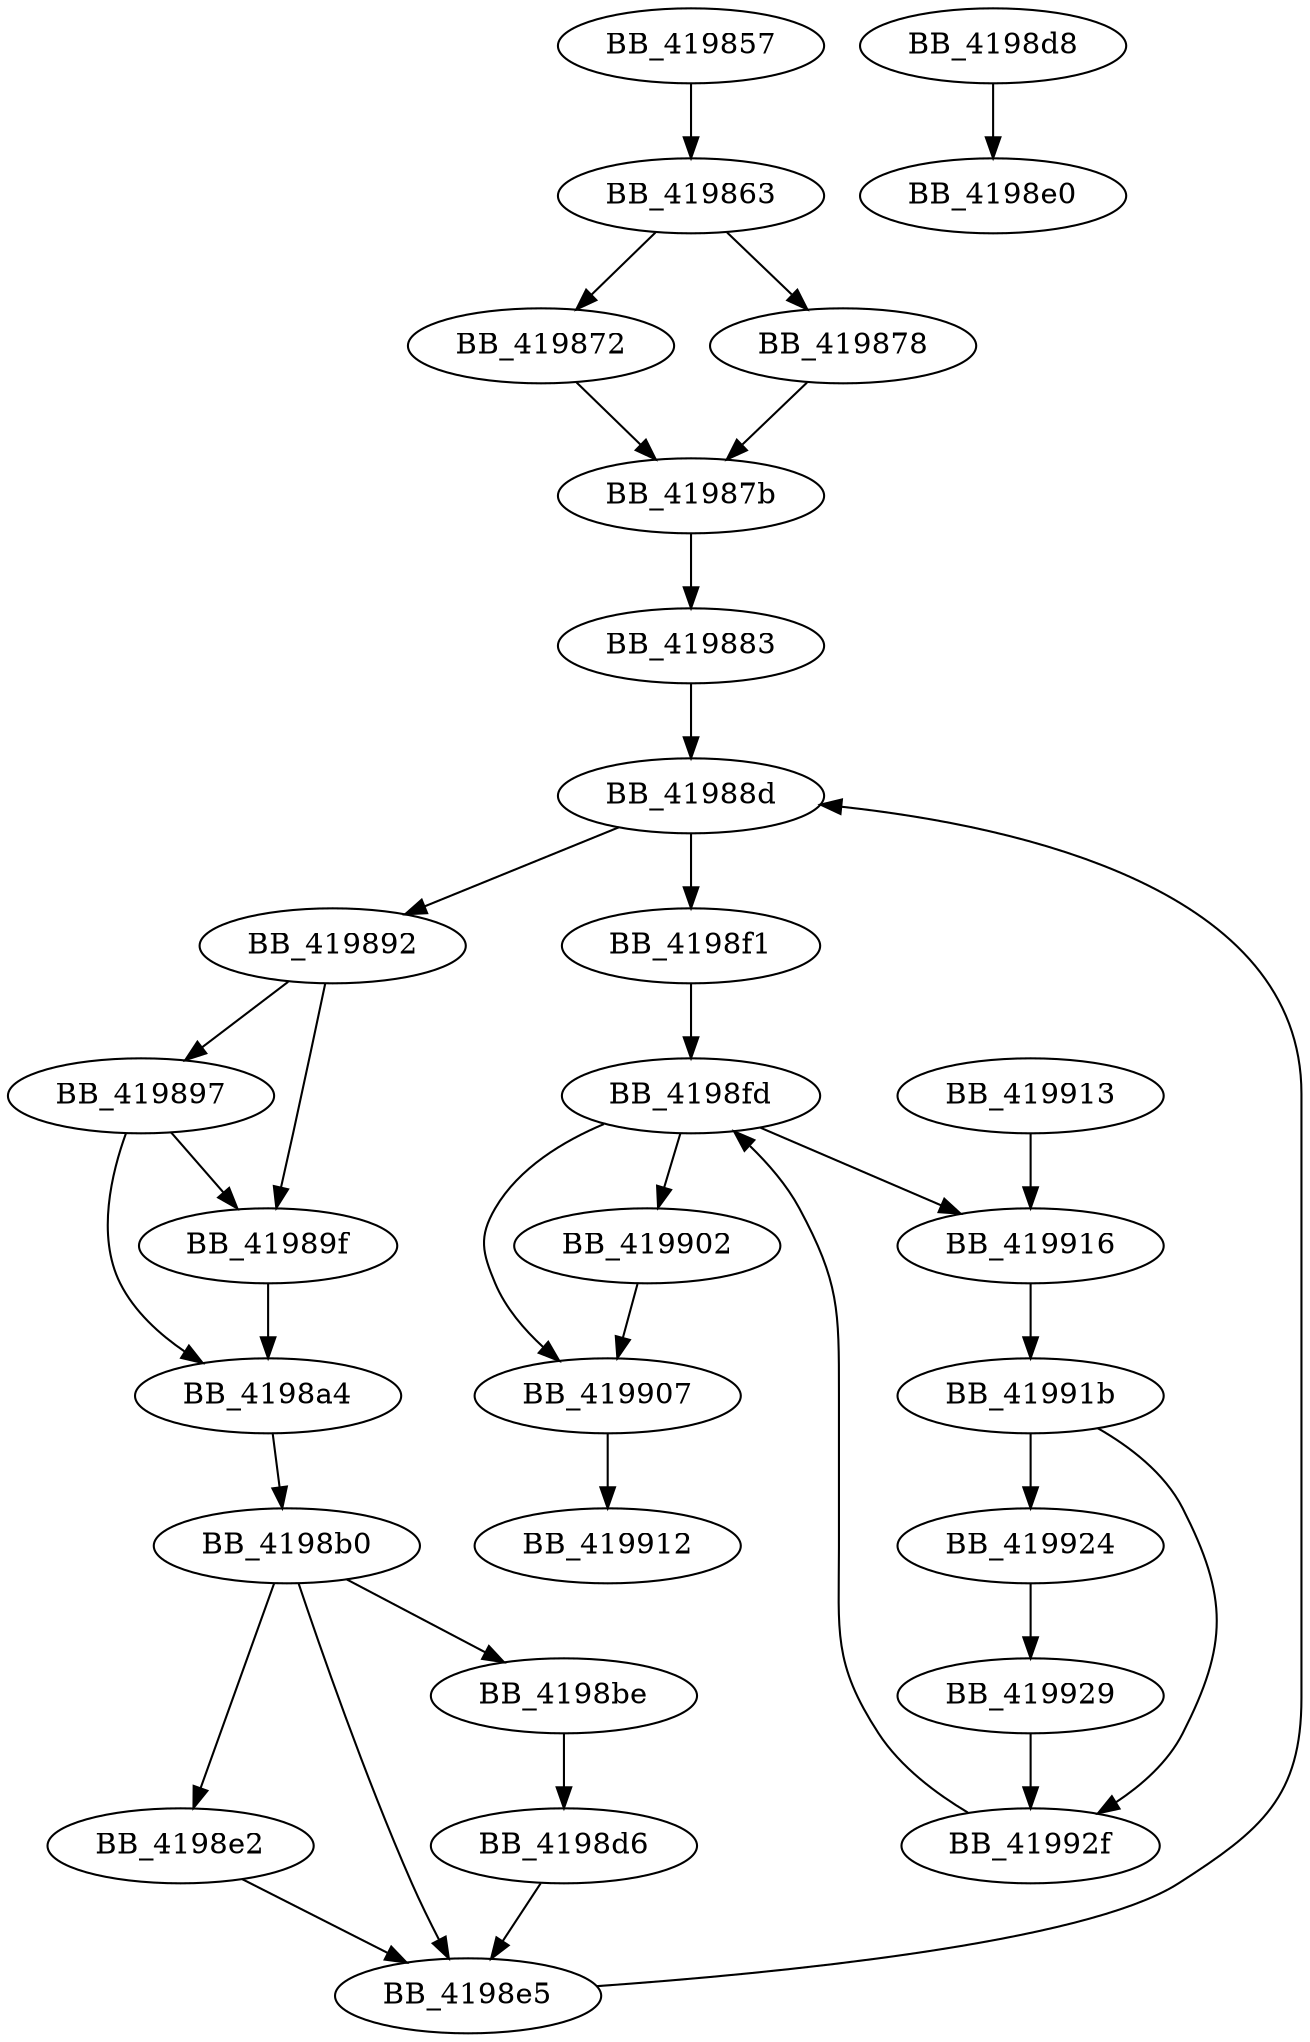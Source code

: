DiGraph ___FrameUnwindToState{
BB_419857->BB_419863
BB_419863->BB_419872
BB_419863->BB_419878
BB_419872->BB_41987b
BB_419878->BB_41987b
BB_41987b->BB_419883
BB_419883->BB_41988d
BB_41988d->BB_419892
BB_41988d->BB_4198f1
BB_419892->BB_419897
BB_419892->BB_41989f
BB_419897->BB_41989f
BB_419897->BB_4198a4
BB_41989f->BB_4198a4
BB_4198a4->BB_4198b0
BB_4198b0->BB_4198be
BB_4198b0->BB_4198e2
BB_4198b0->BB_4198e5
BB_4198be->BB_4198d6
BB_4198d6->BB_4198e5
BB_4198d8->BB_4198e0
BB_4198e2->BB_4198e5
BB_4198e5->BB_41988d
BB_4198f1->BB_4198fd
BB_4198fd->BB_419902
BB_4198fd->BB_419907
BB_4198fd->BB_419916
BB_419902->BB_419907
BB_419907->BB_419912
BB_419913->BB_419916
BB_419916->BB_41991b
BB_41991b->BB_419924
BB_41991b->BB_41992f
BB_419924->BB_419929
BB_419929->BB_41992f
BB_41992f->BB_4198fd
}
